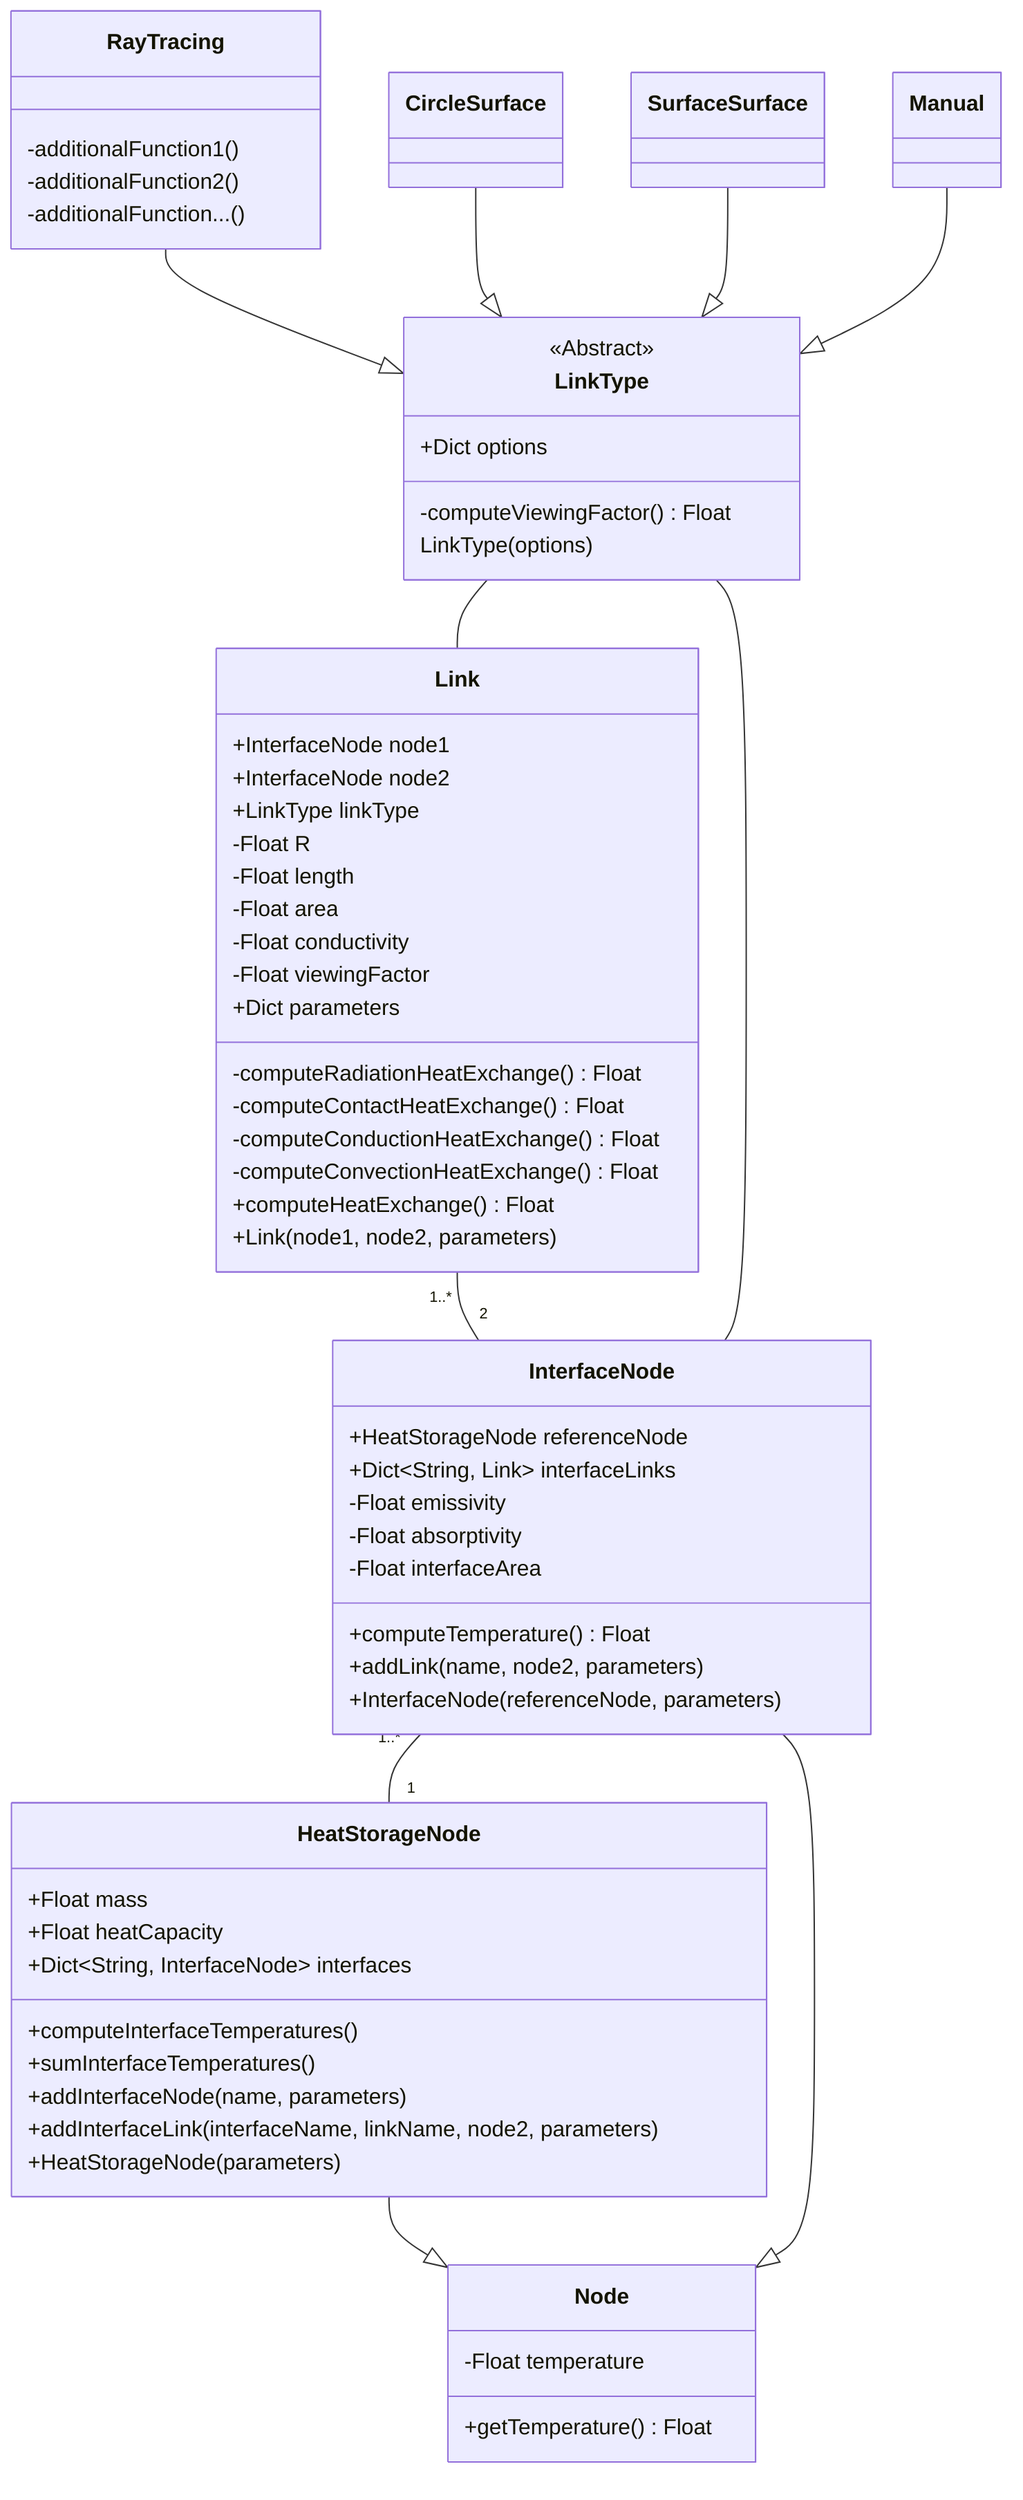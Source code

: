 classDiagram


class Node {
    -Float temperature
    +getTemperature() Float
}

class HeatStorageNode {
    +Float mass
    +Float heatCapacity
    +Dict~String, InterfaceNode~ interfaces
    +computeInterfaceTemperatures()
    +sumInterfaceTemperatures()
    +addInterfaceNode(name, parameters)
    +addInterfaceLink(interfaceName, linkName, node2, parameters)
    +HeatStorageNode(parameters)
}

class InterfaceNode {
    +HeatStorageNode referenceNode
    +Dict~String, Link~ interfaceLinks
    -Float emissivity
    -Float absorptivity
    -Float interfaceArea
    +computeTemperature() Float
    +addLink(name, node2, parameters)
    +InterfaceNode(referenceNode, parameters)
}

class Link {
    +InterfaceNode node1
    +InterfaceNode node2
    +LinkType linkType
    -Float R
    -Float length
    -Float area
    -Float conductivity
    -Float viewingFactor
    +Dict parameters
    -computeRadiationHeatExchange() Float
    -computeContactHeatExchange() Float
    -computeConductionHeatExchange() Float
    -computeConvectionHeatExchange() Float
    +computeHeatExchange() Float
    +Link(node1, node2, parameters)
}


class LinkType {
    <<Abstract>>
    +Dict options
    -computeViewingFactor() Float
    LinkType(options)
}

class RayTracing {
    -additionalFunction1()
    -additionalFunction2()
    -additionalFunction...()
}


HeatStorageNode --|> Node
InterfaceNode --|> Node

RayTracing --|> LinkType
CircleSurface --|> LinkType
SurfaceSurface --|> LinkType
Manual --|> LinkType

Link "1..*" -- "2" InterfaceNode

InterfaceNode "1..*" -- "1" HeatStorageNode

LinkType -- Link
LinkType -- InterfaceNode